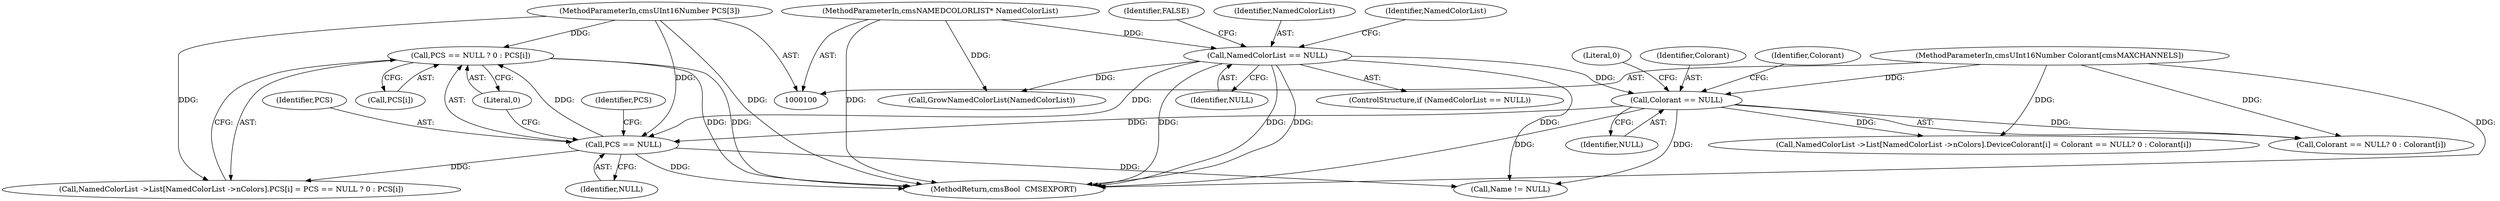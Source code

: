 digraph "0_Little-CMS_91c2db7f2559be504211b283bc3a2c631d6f06d9_1@array" {
"1000182" [label="(Call,PCS == NULL ? 0 : PCS[i])"];
"1000183" [label="(Call,PCS == NULL)"];
"1000103" [label="(MethodParameterIn,cmsUInt16Number PCS[3])"];
"1000108" [label="(Call,NamedColorList == NULL)"];
"1000101" [label="(MethodParameterIn,cmsNAMEDCOLORLIST* NamedColorList)"];
"1000154" [label="(Call,Colorant == NULL)"];
"1000104" [label="(MethodParameterIn,cmsUInt16Number Colorant[cmsMAXCHANNELS])"];
"1000244" [label="(MethodReturn,cmsBool  CMSEXPORT)"];
"1000157" [label="(Literal,0)"];
"1000154" [label="(Call,Colorant == NULL)"];
"1000101" [label="(MethodParameterIn,cmsNAMEDCOLORLIST* NamedColorList)"];
"1000141" [label="(Call,NamedColorList ->List[NamedColorList ->nColors].DeviceColorant[i] = Colorant == NULL? 0 : Colorant[i])"];
"1000117" [label="(Identifier,NamedColorList)"];
"1000183" [label="(Call,PCS == NULL)"];
"1000110" [label="(Identifier,NULL)"];
"1000153" [label="(Call,Colorant == NULL? 0 : Colorant[i])"];
"1000103" [label="(MethodParameterIn,cmsUInt16Number PCS[3])"];
"1000108" [label="(Call,NamedColorList == NULL)"];
"1000156" [label="(Identifier,NULL)"];
"1000155" [label="(Identifier,Colorant)"];
"1000186" [label="(Literal,0)"];
"1000170" [label="(Call,NamedColorList ->List[NamedColorList ->nColors].PCS[i] = PCS == NULL ? 0 : PCS[i])"];
"1000185" [label="(Identifier,NULL)"];
"1000112" [label="(Identifier,FALSE)"];
"1000107" [label="(ControlStructure,if (NamedColorList == NULL))"];
"1000184" [label="(Identifier,PCS)"];
"1000104" [label="(MethodParameterIn,cmsUInt16Number Colorant[cmsMAXCHANNELS])"];
"1000187" [label="(Call,PCS[i])"];
"1000126" [label="(Call,GrowNamedColorList(NamedColorList))"];
"1000191" [label="(Call,Name != NULL)"];
"1000188" [label="(Identifier,PCS)"];
"1000159" [label="(Identifier,Colorant)"];
"1000182" [label="(Call,PCS == NULL ? 0 : PCS[i])"];
"1000109" [label="(Identifier,NamedColorList)"];
"1000182" -> "1000170"  [label="AST: "];
"1000182" -> "1000186"  [label="CFG: "];
"1000182" -> "1000187"  [label="CFG: "];
"1000183" -> "1000182"  [label="AST: "];
"1000186" -> "1000182"  [label="AST: "];
"1000187" -> "1000182"  [label="AST: "];
"1000170" -> "1000182"  [label="CFG: "];
"1000182" -> "1000244"  [label="DDG: "];
"1000182" -> "1000244"  [label="DDG: "];
"1000183" -> "1000182"  [label="DDG: "];
"1000103" -> "1000182"  [label="DDG: "];
"1000183" -> "1000185"  [label="CFG: "];
"1000184" -> "1000183"  [label="AST: "];
"1000185" -> "1000183"  [label="AST: "];
"1000186" -> "1000183"  [label="CFG: "];
"1000188" -> "1000183"  [label="CFG: "];
"1000183" -> "1000244"  [label="DDG: "];
"1000183" -> "1000170"  [label="DDG: "];
"1000103" -> "1000183"  [label="DDG: "];
"1000108" -> "1000183"  [label="DDG: "];
"1000154" -> "1000183"  [label="DDG: "];
"1000183" -> "1000191"  [label="DDG: "];
"1000103" -> "1000100"  [label="AST: "];
"1000103" -> "1000244"  [label="DDG: "];
"1000103" -> "1000170"  [label="DDG: "];
"1000108" -> "1000107"  [label="AST: "];
"1000108" -> "1000110"  [label="CFG: "];
"1000109" -> "1000108"  [label="AST: "];
"1000110" -> "1000108"  [label="AST: "];
"1000112" -> "1000108"  [label="CFG: "];
"1000117" -> "1000108"  [label="CFG: "];
"1000108" -> "1000244"  [label="DDG: "];
"1000108" -> "1000244"  [label="DDG: "];
"1000108" -> "1000244"  [label="DDG: "];
"1000101" -> "1000108"  [label="DDG: "];
"1000108" -> "1000126"  [label="DDG: "];
"1000108" -> "1000154"  [label="DDG: "];
"1000108" -> "1000191"  [label="DDG: "];
"1000101" -> "1000100"  [label="AST: "];
"1000101" -> "1000244"  [label="DDG: "];
"1000101" -> "1000126"  [label="DDG: "];
"1000154" -> "1000153"  [label="AST: "];
"1000154" -> "1000156"  [label="CFG: "];
"1000155" -> "1000154"  [label="AST: "];
"1000156" -> "1000154"  [label="AST: "];
"1000157" -> "1000154"  [label="CFG: "];
"1000159" -> "1000154"  [label="CFG: "];
"1000154" -> "1000244"  [label="DDG: "];
"1000154" -> "1000141"  [label="DDG: "];
"1000104" -> "1000154"  [label="DDG: "];
"1000154" -> "1000153"  [label="DDG: "];
"1000154" -> "1000191"  [label="DDG: "];
"1000104" -> "1000100"  [label="AST: "];
"1000104" -> "1000244"  [label="DDG: "];
"1000104" -> "1000141"  [label="DDG: "];
"1000104" -> "1000153"  [label="DDG: "];
}
